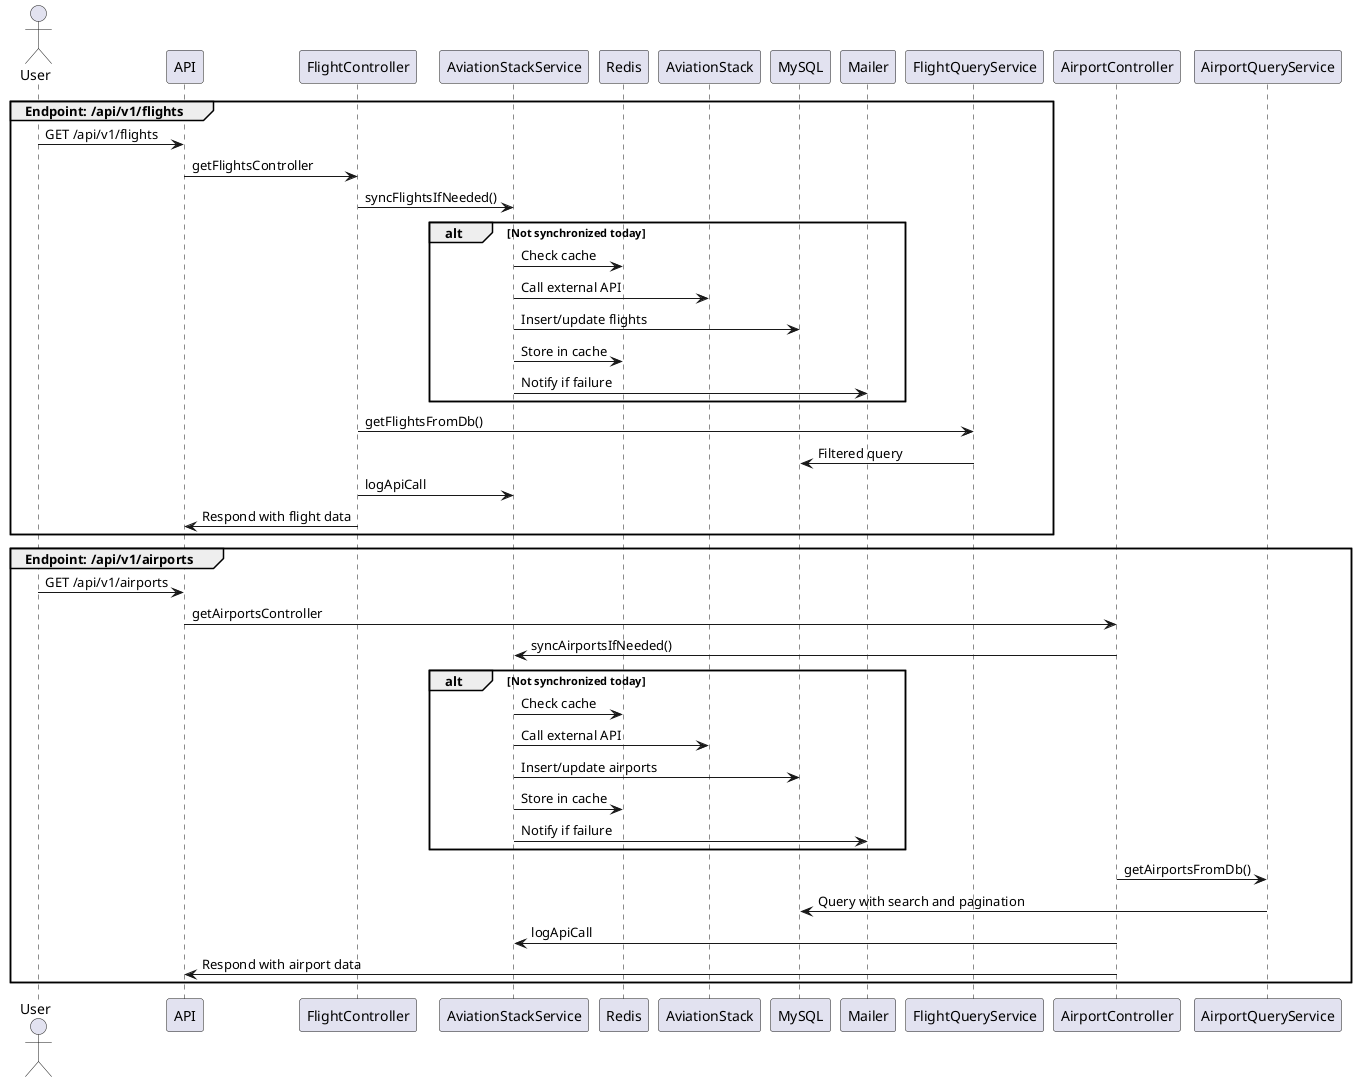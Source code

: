 @startuml AviationStackFullFlow
actor User
group Endpoint: /api/v1/flights
   User -> API : GET /api/v1/flights
   API -> FlightController : getFlightsController
   FlightController -> AviationStackService : syncFlightsIfNeeded()
   alt Not synchronized today
      AviationStackService -> Redis : Check cache
      AviationStackService -> AviationStack : Call external API
      AviationStackService -> MySQL : Insert/update flights
      AviationStackService -> Redis : Store in cache
      AviationStackService -> Mailer : Notify if failure
   end
   FlightController -> FlightQueryService : getFlightsFromDb()
   FlightQueryService -> MySQL : Filtered query
   FlightController -> AviationStackService : logApiCall
   FlightController -> API : Respond with flight data
end group
group Endpoint: /api/v1/airports
   User -> API : GET /api/v1/airports
   API -> AirportController : getAirportsController
   AirportController -> AviationStackService : syncAirportsIfNeeded()
   alt Not synchronized today
      AviationStackService -> Redis : Check cache
      AviationStackService -> AviationStack : Call external API
      AviationStackService -> MySQL : Insert/update airports
      AviationStackService -> Redis : Store in cache
      AviationStackService -> Mailer : Notify if failure
   end
   AirportController -> AirportQueryService : getAirportsFromDb()
   AirportQueryService -> MySQL : Query with search and pagination
   AirportController -> AviationStackService : logApiCall
   AirportController -> API : Respond with airport data
end group
@enduml
